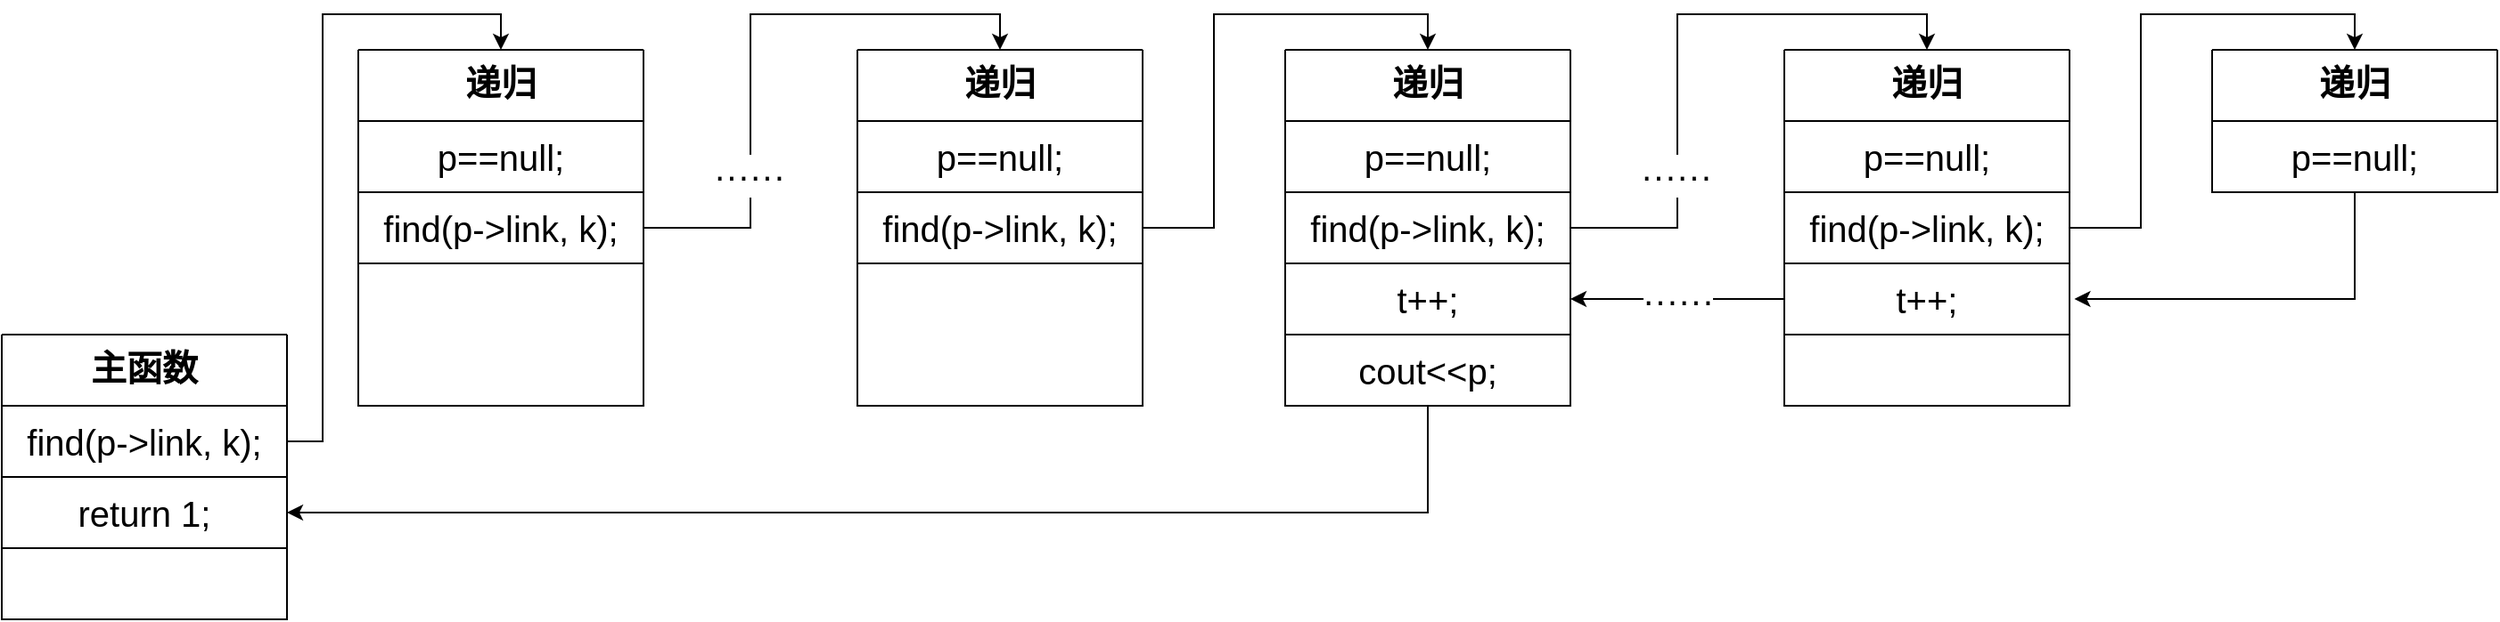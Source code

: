 <mxfile version="20.3.0" type="device" pages="7"><diagram id="-5j6yRAcGg6M2BwoKmdx" name="2009-2"><mxGraphModel dx="1865" dy="689" grid="1" gridSize="10" guides="1" tooltips="1" connect="1" arrows="1" fold="1" page="1" pageScale="1" pageWidth="827" pageHeight="1169" math="0" shadow="0"><root><mxCell id="0"/><mxCell id="1" parent="0"/><mxCell id="A1JxxKUQ-M1bWNxzYdvk-6" value="递归" style="swimlane;startSize=0;fontSize=20;verticalAlign=top;" parent="1" vertex="1"><mxGeometry x="-80" y="160" width="160" height="200" as="geometry"/></mxCell><mxCell id="A1JxxKUQ-M1bWNxzYdvk-1" value="&lt;font style=&quot;font-size: 20px;&quot;&gt;p==null;&lt;/font&gt;" style="rounded=0;whiteSpace=wrap;html=1;" parent="A1JxxKUQ-M1bWNxzYdvk-6" vertex="1"><mxGeometry y="40" width="160" height="40" as="geometry"/></mxCell><mxCell id="A1JxxKUQ-M1bWNxzYdvk-2" value="&lt;font style=&quot;font-size: 20px;&quot;&gt;find(p-&amp;gt;link, k);&lt;/font&gt;" style="rounded=0;whiteSpace=wrap;html=1;" parent="A1JxxKUQ-M1bWNxzYdvk-6" vertex="1"><mxGeometry y="80" width="160" height="40" as="geometry"/></mxCell><mxCell id="A1JxxKUQ-M1bWNxzYdvk-28" style="edgeStyle=orthogonalEdgeStyle;rounded=0;orthogonalLoop=1;jettySize=auto;html=1;exitX=0.5;exitY=1;exitDx=0;exitDy=0;entryX=1;entryY=0.5;entryDx=0;entryDy=0;fontSize=20;" parent="1" source="A1JxxKUQ-M1bWNxzYdvk-7" target="A1JxxKUQ-M1bWNxzYdvk-23" edge="1"><mxGeometry relative="1" as="geometry"/></mxCell><mxCell id="A1JxxKUQ-M1bWNxzYdvk-7" value="递归" style="swimlane;startSize=0;fontSize=20;verticalAlign=top;" parent="1" vertex="1"><mxGeometry x="440" y="160" width="160" height="200" as="geometry"/></mxCell><mxCell id="A1JxxKUQ-M1bWNxzYdvk-8" value="&lt;font style=&quot;font-size: 20px;&quot;&gt;p==null;&lt;/font&gt;" style="rounded=0;whiteSpace=wrap;html=1;" parent="A1JxxKUQ-M1bWNxzYdvk-7" vertex="1"><mxGeometry y="40" width="160" height="40" as="geometry"/></mxCell><mxCell id="A1JxxKUQ-M1bWNxzYdvk-9" value="&lt;font style=&quot;font-size: 20px;&quot;&gt;find(p-&amp;gt;link, k);&lt;/font&gt;" style="rounded=0;whiteSpace=wrap;html=1;" parent="A1JxxKUQ-M1bWNxzYdvk-7" vertex="1"><mxGeometry y="80" width="160" height="40" as="geometry"/></mxCell><mxCell id="A1JxxKUQ-M1bWNxzYdvk-10" value="&lt;font style=&quot;font-size: 20px;&quot;&gt;t++;&lt;/font&gt;" style="rounded=0;whiteSpace=wrap;html=1;" parent="A1JxxKUQ-M1bWNxzYdvk-7" vertex="1"><mxGeometry y="120" width="160" height="40" as="geometry"/></mxCell><mxCell id="A1JxxKUQ-M1bWNxzYdvk-11" value="&lt;font style=&quot;font-size: 20px;&quot;&gt;cout&amp;lt;&amp;lt;p;&lt;/font&gt;" style="rounded=0;whiteSpace=wrap;html=1;" parent="A1JxxKUQ-M1bWNxzYdvk-7" vertex="1"><mxGeometry y="160" width="160" height="40" as="geometry"/></mxCell><mxCell id="A1JxxKUQ-M1bWNxzYdvk-39" style="edgeStyle=orthogonalEdgeStyle;rounded=0;orthogonalLoop=1;jettySize=auto;html=1;exitX=1;exitY=0.5;exitDx=0;exitDy=0;entryX=0.5;entryY=0;entryDx=0;entryDy=0;fontSize=20;" parent="1" source="A1JxxKUQ-M1bWNxzYdvk-12" target="A1JxxKUQ-M1bWNxzYdvk-32" edge="1"><mxGeometry relative="1" as="geometry"><Array as="points"><mxPoint x="920" y="260"/><mxPoint x="920" y="140"/><mxPoint x="1040" y="140"/></Array></mxGeometry></mxCell><mxCell id="A1JxxKUQ-M1bWNxzYdvk-12" value="递归" style="swimlane;startSize=0;fontSize=20;verticalAlign=top;" parent="1" vertex="1"><mxGeometry x="720" y="160" width="160" height="200" as="geometry"/></mxCell><mxCell id="A1JxxKUQ-M1bWNxzYdvk-13" value="&lt;font style=&quot;font-size: 20px;&quot;&gt;p==null;&lt;/font&gt;" style="rounded=0;whiteSpace=wrap;html=1;" parent="A1JxxKUQ-M1bWNxzYdvk-12" vertex="1"><mxGeometry y="40" width="160" height="40" as="geometry"/></mxCell><mxCell id="A1JxxKUQ-M1bWNxzYdvk-14" value="&lt;font style=&quot;font-size: 20px;&quot;&gt;find(p-&amp;gt;link, k);&lt;/font&gt;" style="rounded=0;whiteSpace=wrap;html=1;" parent="A1JxxKUQ-M1bWNxzYdvk-12" vertex="1"><mxGeometry y="80" width="160" height="40" as="geometry"/></mxCell><mxCell id="A1JxxKUQ-M1bWNxzYdvk-15" value="&lt;font style=&quot;font-size: 20px;&quot;&gt;t++;&lt;/font&gt;" style="rounded=0;whiteSpace=wrap;html=1;" parent="A1JxxKUQ-M1bWNxzYdvk-12" vertex="1"><mxGeometry y="120" width="160" height="40" as="geometry"/></mxCell><mxCell id="A1JxxKUQ-M1bWNxzYdvk-18" value="······" style="edgeStyle=orthogonalEdgeStyle;rounded=0;orthogonalLoop=1;jettySize=auto;html=1;exitX=0;exitY=0.5;exitDx=0;exitDy=0;entryX=1;entryY=0.5;entryDx=0;entryDy=0;fontSize=20;" parent="1" source="A1JxxKUQ-M1bWNxzYdvk-15" target="A1JxxKUQ-M1bWNxzYdvk-10" edge="1"><mxGeometry relative="1" as="geometry"/></mxCell><mxCell id="A1JxxKUQ-M1bWNxzYdvk-20" value="主函数" style="swimlane;startSize=0;fontSize=20;verticalAlign=top;" parent="1" vertex="1"><mxGeometry x="-280" y="320" width="160" height="160" as="geometry"/></mxCell><mxCell id="A1JxxKUQ-M1bWNxzYdvk-22" value="&lt;font style=&quot;font-size: 20px;&quot;&gt;find(p-&amp;gt;link, k);&lt;/font&gt;" style="rounded=0;whiteSpace=wrap;html=1;" parent="A1JxxKUQ-M1bWNxzYdvk-20" vertex="1"><mxGeometry y="40" width="160" height="40" as="geometry"/></mxCell><mxCell id="A1JxxKUQ-M1bWNxzYdvk-23" value="&lt;font style=&quot;font-size: 20px;&quot;&gt;return 1;&lt;/font&gt;" style="rounded=0;whiteSpace=wrap;html=1;" parent="A1JxxKUQ-M1bWNxzYdvk-20" vertex="1"><mxGeometry y="80" width="160" height="40" as="geometry"/></mxCell><mxCell id="A1JxxKUQ-M1bWNxzYdvk-29" style="edgeStyle=orthogonalEdgeStyle;rounded=0;orthogonalLoop=1;jettySize=auto;html=1;exitX=1;exitY=0.5;exitDx=0;exitDy=0;entryX=0.5;entryY=0;entryDx=0;entryDy=0;fontSize=20;" parent="1" source="A1JxxKUQ-M1bWNxzYdvk-22" target="A1JxxKUQ-M1bWNxzYdvk-6" edge="1"><mxGeometry relative="1" as="geometry"/></mxCell><mxCell id="A1JxxKUQ-M1bWNxzYdvk-30" style="edgeStyle=orthogonalEdgeStyle;rounded=0;orthogonalLoop=1;jettySize=auto;html=1;exitX=1;exitY=0.5;exitDx=0;exitDy=0;entryX=0.5;entryY=0;entryDx=0;entryDy=0;fontSize=20;" parent="1" source="A1JxxKUQ-M1bWNxzYdvk-9" target="A1JxxKUQ-M1bWNxzYdvk-12" edge="1"><mxGeometry relative="1" as="geometry"/></mxCell><mxCell id="A1JxxKUQ-M1bWNxzYdvk-31" value="······" style="edgeLabel;html=1;align=center;verticalAlign=middle;resizable=0;points=[];fontSize=20;" parent="A1JxxKUQ-M1bWNxzYdvk-30" vertex="1" connectable="0"><mxGeometry x="-0.372" y="1" relative="1" as="geometry"><mxPoint y="17" as="offset"/></mxGeometry></mxCell><mxCell id="A1JxxKUQ-M1bWNxzYdvk-32" value="递归" style="swimlane;startSize=0;fontSize=20;verticalAlign=top;" parent="1" vertex="1"><mxGeometry x="960" y="160" width="160" height="80" as="geometry"/></mxCell><mxCell id="A1JxxKUQ-M1bWNxzYdvk-33" value="&lt;font style=&quot;font-size: 20px;&quot;&gt;p==null;&lt;/font&gt;" style="rounded=0;whiteSpace=wrap;html=1;" parent="A1JxxKUQ-M1bWNxzYdvk-32" vertex="1"><mxGeometry y="40" width="160" height="40" as="geometry"/></mxCell><mxCell id="A1JxxKUQ-M1bWNxzYdvk-38" style="edgeStyle=orthogonalEdgeStyle;rounded=0;orthogonalLoop=1;jettySize=auto;html=1;exitX=0.5;exitY=1;exitDx=0;exitDy=0;entryX=1.017;entryY=0.7;entryDx=0;entryDy=0;entryPerimeter=0;fontSize=20;" parent="1" source="A1JxxKUQ-M1bWNxzYdvk-33" target="A1JxxKUQ-M1bWNxzYdvk-12" edge="1"><mxGeometry relative="1" as="geometry"><Array as="points"><mxPoint x="1040" y="300"/></Array></mxGeometry></mxCell><mxCell id="A1JxxKUQ-M1bWNxzYdvk-40" value="递归" style="swimlane;startSize=0;fontSize=20;verticalAlign=top;" parent="1" vertex="1"><mxGeometry x="200" y="160" width="160" height="200" as="geometry"/></mxCell><mxCell id="A1JxxKUQ-M1bWNxzYdvk-41" value="&lt;font style=&quot;font-size: 20px;&quot;&gt;p==null;&lt;/font&gt;" style="rounded=0;whiteSpace=wrap;html=1;" parent="A1JxxKUQ-M1bWNxzYdvk-40" vertex="1"><mxGeometry y="40" width="160" height="40" as="geometry"/></mxCell><mxCell id="A1JxxKUQ-M1bWNxzYdvk-42" value="&lt;font style=&quot;font-size: 20px;&quot;&gt;find(p-&amp;gt;link, k);&lt;/font&gt;" style="rounded=0;whiteSpace=wrap;html=1;" parent="A1JxxKUQ-M1bWNxzYdvk-40" vertex="1"><mxGeometry y="80" width="160" height="40" as="geometry"/></mxCell><mxCell id="A1JxxKUQ-M1bWNxzYdvk-46" style="edgeStyle=orthogonalEdgeStyle;rounded=0;orthogonalLoop=1;jettySize=auto;html=1;exitX=1;exitY=0.5;exitDx=0;exitDy=0;entryX=0.5;entryY=0;entryDx=0;entryDy=0;fontSize=20;" parent="1" source="A1JxxKUQ-M1bWNxzYdvk-6" target="A1JxxKUQ-M1bWNxzYdvk-40" edge="1"><mxGeometry relative="1" as="geometry"><mxPoint x="80" y="260" as="sourcePoint"/></mxGeometry></mxCell><mxCell id="A1JxxKUQ-M1bWNxzYdvk-47" value="······" style="edgeLabel;html=1;align=center;verticalAlign=middle;resizable=0;points=[];fontSize=20;" parent="A1JxxKUQ-M1bWNxzYdvk-46" vertex="1" connectable="0"><mxGeometry x="-0.372" y="1" relative="1" as="geometry"><mxPoint y="17" as="offset"/></mxGeometry></mxCell><mxCell id="XGzZJoVvh2UdHFVljG0U-1" style="edgeStyle=orthogonalEdgeStyle;rounded=0;orthogonalLoop=1;jettySize=auto;html=1;exitX=1;exitY=0.5;exitDx=0;exitDy=0;entryX=0.5;entryY=0;entryDx=0;entryDy=0;" parent="1" source="A1JxxKUQ-M1bWNxzYdvk-42" target="A1JxxKUQ-M1bWNxzYdvk-7" edge="1"><mxGeometry relative="1" as="geometry"/></mxCell></root></mxGraphModel></diagram><diagram id="g2c57XZLVxLLm7miZCeK" name="2009-6"><mxGraphModel dx="1038" dy="688" grid="1" gridSize="10" guides="1" tooltips="1" connect="1" arrows="1" fold="1" page="1" pageScale="1" pageWidth="827" pageHeight="1169" math="0" shadow="0"><root><mxCell id="0"/><mxCell id="1" parent="0"/><mxCell id="BKRg8QvMlFNhvX3tnQTU-3" value="" style="edgeStyle=orthogonalEdgeStyle;rounded=0;orthogonalLoop=1;jettySize=auto;html=1;" parent="1" source="BKRg8QvMlFNhvX3tnQTU-1" target="BKRg8QvMlFNhvX3tnQTU-2" edge="1"><mxGeometry relative="1" as="geometry"/></mxCell><mxCell id="BKRg8QvMlFNhvX3tnQTU-1" value="" style="rounded=0;whiteSpace=wrap;html=1;" parent="1" vertex="1"><mxGeometry x="120" y="200" width="40" height="40" as="geometry"/></mxCell><mxCell id="BKRg8QvMlFNhvX3tnQTU-7" style="edgeStyle=orthogonalEdgeStyle;rounded=0;orthogonalLoop=1;jettySize=auto;html=1;exitX=1;exitY=0.5;exitDx=0;exitDy=0;entryX=0;entryY=0.5;entryDx=0;entryDy=0;" parent="1" source="BKRg8QvMlFNhvX3tnQTU-2" target="BKRg8QvMlFNhvX3tnQTU-5" edge="1"><mxGeometry relative="1" as="geometry"/></mxCell><mxCell id="BKRg8QvMlFNhvX3tnQTU-2" value="" style="rounded=0;whiteSpace=wrap;html=1;" parent="1" vertex="1"><mxGeometry x="200" y="200" width="40" height="40" as="geometry"/></mxCell><mxCell id="BKRg8QvMlFNhvX3tnQTU-4" value="" style="edgeStyle=orthogonalEdgeStyle;rounded=0;orthogonalLoop=1;jettySize=auto;html=1;" parent="1" source="BKRg8QvMlFNhvX3tnQTU-5" target="BKRg8QvMlFNhvX3tnQTU-6" edge="1"><mxGeometry relative="1" as="geometry"/></mxCell><mxCell id="BKRg8QvMlFNhvX3tnQTU-5" value="" style="rounded=0;whiteSpace=wrap;html=1;" parent="1" vertex="1"><mxGeometry x="280" y="200" width="40" height="40" as="geometry"/></mxCell><mxCell id="BKRg8QvMlFNhvX3tnQTU-15" style="edgeStyle=orthogonalEdgeStyle;rounded=0;orthogonalLoop=1;jettySize=auto;html=1;exitX=1;exitY=0.5;exitDx=0;exitDy=0;" parent="1" source="BKRg8QvMlFNhvX3tnQTU-6" target="BKRg8QvMlFNhvX3tnQTU-9" edge="1"><mxGeometry relative="1" as="geometry"/></mxCell><mxCell id="BKRg8QvMlFNhvX3tnQTU-6" value="" style="rounded=0;whiteSpace=wrap;html=1;" parent="1" vertex="1"><mxGeometry x="360" y="200" width="40" height="40" as="geometry"/></mxCell><mxCell id="BKRg8QvMlFNhvX3tnQTU-8" value="" style="edgeStyle=orthogonalEdgeStyle;rounded=0;orthogonalLoop=1;jettySize=auto;html=1;" parent="1" source="BKRg8QvMlFNhvX3tnQTU-9" target="BKRg8QvMlFNhvX3tnQTU-11" edge="1"><mxGeometry relative="1" as="geometry"/></mxCell><mxCell id="BKRg8QvMlFNhvX3tnQTU-9" value="" style="rounded=0;whiteSpace=wrap;html=1;" parent="1" vertex="1"><mxGeometry x="440" y="200" width="40" height="40" as="geometry"/></mxCell><mxCell id="BKRg8QvMlFNhvX3tnQTU-10" style="edgeStyle=orthogonalEdgeStyle;rounded=0;orthogonalLoop=1;jettySize=auto;html=1;exitX=1;exitY=0.5;exitDx=0;exitDy=0;entryX=0;entryY=0.5;entryDx=0;entryDy=0;" parent="1" source="BKRg8QvMlFNhvX3tnQTU-11" target="BKRg8QvMlFNhvX3tnQTU-13" edge="1"><mxGeometry relative="1" as="geometry"/></mxCell><mxCell id="BKRg8QvMlFNhvX3tnQTU-11" value="" style="rounded=0;whiteSpace=wrap;html=1;" parent="1" vertex="1"><mxGeometry x="520" y="200" width="40" height="40" as="geometry"/></mxCell><mxCell id="BKRg8QvMlFNhvX3tnQTU-12" value="" style="edgeStyle=orthogonalEdgeStyle;rounded=0;orthogonalLoop=1;jettySize=auto;html=1;" parent="1" source="BKRg8QvMlFNhvX3tnQTU-13" target="BKRg8QvMlFNhvX3tnQTU-14" edge="1"><mxGeometry relative="1" as="geometry"/></mxCell><mxCell id="BKRg8QvMlFNhvX3tnQTU-13" value="" style="rounded=0;whiteSpace=wrap;html=1;" parent="1" vertex="1"><mxGeometry x="600" y="200" width="40" height="40" as="geometry"/></mxCell><mxCell id="BKRg8QvMlFNhvX3tnQTU-14" value="" style="rounded=0;whiteSpace=wrap;html=1;" parent="1" vertex="1"><mxGeometry x="680" y="200" width="40" height="40" as="geometry"/></mxCell><mxCell id="BKRg8QvMlFNhvX3tnQTU-21" style="edgeStyle=orthogonalEdgeStyle;rounded=0;orthogonalLoop=1;jettySize=auto;html=1;exitX=0.5;exitY=0;exitDx=0;exitDy=0;entryX=0.5;entryY=1;entryDx=0;entryDy=0;fontSize=20;strokeWidth=2;" parent="1" source="BKRg8QvMlFNhvX3tnQTU-16" target="BKRg8QvMlFNhvX3tnQTU-1" edge="1"><mxGeometry relative="1" as="geometry"/></mxCell><mxCell id="BKRg8QvMlFNhvX3tnQTU-23" style="edgeStyle=orthogonalEdgeStyle;rounded=0;orthogonalLoop=1;jettySize=auto;html=1;exitX=1;exitY=0.5;exitDx=0;exitDy=0;strokeWidth=1;fontSize=20;dashed=1;" parent="1" source="BKRg8QvMlFNhvX3tnQTU-16" target="BKRg8QvMlFNhvX3tnQTU-17" edge="1"><mxGeometry relative="1" as="geometry"/></mxCell><mxCell id="BKRg8QvMlFNhvX3tnQTU-24" value="后移k次" style="edgeLabel;html=1;align=center;verticalAlign=middle;resizable=0;points=[];fontSize=20;labelBackgroundColor=none;" parent="BKRg8QvMlFNhvX3tnQTU-23" vertex="1" connectable="0"><mxGeometry x="0.328" y="1" relative="1" as="geometry"><mxPoint x="-33" y="-19" as="offset"/></mxGeometry></mxCell><mxCell id="BKRg8QvMlFNhvX3tnQTU-16" value="&lt;font style=&quot;font-size: 20px;&quot;&gt;p&lt;/font&gt;" style="text;html=1;strokeColor=none;fillColor=none;align=center;verticalAlign=middle;whiteSpace=wrap;rounded=0;" parent="1" vertex="1"><mxGeometry x="120" y="280" width="40" height="40" as="geometry"/></mxCell><mxCell id="BKRg8QvMlFNhvX3tnQTU-22" style="edgeStyle=orthogonalEdgeStyle;rounded=0;orthogonalLoop=1;jettySize=auto;html=1;exitX=0.5;exitY=0;exitDx=0;exitDy=0;entryX=0.5;entryY=1;entryDx=0;entryDy=0;fontSize=20;strokeWidth=2;" parent="1" source="BKRg8QvMlFNhvX3tnQTU-17" target="BKRg8QvMlFNhvX3tnQTU-6" edge="1"><mxGeometry relative="1" as="geometry"/></mxCell><mxCell id="BKRg8QvMlFNhvX3tnQTU-17" value="&lt;font style=&quot;font-size: 20px;&quot;&gt;q&lt;/font&gt;" style="text;html=1;strokeColor=none;fillColor=none;align=center;verticalAlign=middle;whiteSpace=wrap;rounded=0;" parent="1" vertex="1"><mxGeometry x="360" y="280" width="40" height="40" as="geometry"/></mxCell><mxCell id="BKRg8QvMlFNhvX3tnQTU-25" value="" style="endArrow=classic;html=1;rounded=0;strokeWidth=1;fontSize=20;" parent="1" edge="1"><mxGeometry width="50" height="50" relative="1" as="geometry"><mxPoint x="120" y="340" as="sourcePoint"/><mxPoint x="400" y="340" as="targetPoint"/></mxGeometry></mxCell><mxCell id="BKRg8QvMlFNhvX3tnQTU-26" value="一起后移" style="edgeLabel;html=1;align=center;verticalAlign=middle;resizable=0;points=[];fontSize=20;labelBackgroundColor=none;" parent="BKRg8QvMlFNhvX3tnQTU-25" vertex="1" connectable="0"><mxGeometry x="0.291" y="-2" relative="1" as="geometry"><mxPoint x="-41" y="-22" as="offset"/></mxGeometry></mxCell></root></mxGraphModel></diagram><diagram id="wSY1v7fx635rz9sqpxY6" name="2010-2"><mxGraphModel dx="1038" dy="688" grid="1" gridSize="10" guides="1" tooltips="1" connect="1" arrows="1" fold="1" page="1" pageScale="1" pageWidth="827" pageHeight="1169" math="0" shadow="0"><root><mxCell id="0"/><mxCell id="1" parent="0"/><mxCell id="TMvJeei5uVB9kcjskaCl-31" value="0" style="rounded=0;whiteSpace=wrap;html=1;labelBackgroundColor=none;fontSize=20;fillColor=#fff2cc;strokeColor=#d6b656;" parent="1" vertex="1"><mxGeometry x="160" y="280" width="40" height="40" as="geometry"/></mxCell><mxCell id="TMvJeei5uVB9kcjskaCl-32" value="1" style="rounded=0;whiteSpace=wrap;html=1;labelBackgroundColor=none;fontSize=20;fillColor=#fff2cc;strokeColor=#d6b656;" parent="1" vertex="1"><mxGeometry x="200" y="280" width="40" height="40" as="geometry"/></mxCell><mxCell id="TMvJeei5uVB9kcjskaCl-33" value="2" style="rounded=0;whiteSpace=wrap;html=1;labelBackgroundColor=none;fontSize=20;fillColor=#fff2cc;strokeColor=#d6b656;" parent="1" vertex="1"><mxGeometry x="240" y="280" width="40" height="40" as="geometry"/></mxCell><mxCell id="TMvJeei5uVB9kcjskaCl-34" value="3" style="rounded=0;whiteSpace=wrap;html=1;labelBackgroundColor=none;fontSize=20;fillColor=#fff2cc;strokeColor=#d6b656;" parent="1" vertex="1"><mxGeometry x="280" y="280" width="40" height="40" as="geometry"/></mxCell><mxCell id="TMvJeei5uVB9kcjskaCl-36" value="···" style="rounded=0;whiteSpace=wrap;html=1;labelBackgroundColor=none;fontSize=20;fillColor=#fff2cc;strokeColor=#d6b656;" parent="1" vertex="1"><mxGeometry x="320" y="280" width="40" height="40" as="geometry"/></mxCell><mxCell id="TMvJeei5uVB9kcjskaCl-37" value="p-1" style="rounded=0;whiteSpace=wrap;html=1;labelBackgroundColor=none;fontSize=20;fillColor=#fff2cc;strokeColor=#d6b656;" parent="1" vertex="1"><mxGeometry x="360" y="280" width="40" height="40" as="geometry"/></mxCell><mxCell id="TMvJeei5uVB9kcjskaCl-38" value="p" style="rounded=0;whiteSpace=wrap;html=1;labelBackgroundColor=none;fontSize=20;fillColor=#ffe6cc;strokeColor=#d79b00;" parent="1" vertex="1"><mxGeometry x="440" y="280" width="40" height="40" as="geometry"/></mxCell><mxCell id="TMvJeei5uVB9kcjskaCl-39" value="p+1" style="rounded=0;whiteSpace=wrap;html=1;labelBackgroundColor=none;fontSize=20;fillColor=#ffe6cc;strokeColor=#d79b00;" parent="1" vertex="1"><mxGeometry x="480" y="280" width="40" height="40" as="geometry"/></mxCell><mxCell id="TMvJeei5uVB9kcjskaCl-40" value="p+2" style="rounded=0;whiteSpace=wrap;html=1;labelBackgroundColor=none;fontSize=20;fillColor=#ffe6cc;strokeColor=#d79b00;" parent="1" vertex="1"><mxGeometry x="520" y="280" width="40" height="40" as="geometry"/></mxCell><mxCell id="TMvJeei5uVB9kcjskaCl-41" value="···" style="rounded=0;whiteSpace=wrap;html=1;labelBackgroundColor=none;fontSize=20;fillColor=#ffe6cc;strokeColor=#d79b00;" parent="1" vertex="1"><mxGeometry x="560" y="280" width="40" height="40" as="geometry"/></mxCell><mxCell id="TMvJeei5uVB9kcjskaCl-42" value="n-1" style="rounded=0;whiteSpace=wrap;html=1;labelBackgroundColor=none;fontSize=20;fillColor=#ffe6cc;strokeColor=#d79b00;" parent="1" vertex="1"><mxGeometry x="600" y="280" width="40" height="40" as="geometry"/></mxCell><mxCell id="TMvJeei5uVB9kcjskaCl-43" value="n" style="rounded=0;whiteSpace=wrap;html=1;labelBackgroundColor=none;fontSize=20;fillColor=#ffe6cc;strokeColor=#d79b00;" parent="1" vertex="1"><mxGeometry x="640" y="280" width="40" height="40" as="geometry"/></mxCell><mxCell id="TMvJeei5uVB9kcjskaCl-44" value="" style="shape=flexArrow;endArrow=classic;html=1;rounded=0;fontSize=20;" parent="1" edge="1"><mxGeometry width="50" height="50" relative="1" as="geometry"><mxPoint x="279.17" y="340" as="sourcePoint"/><mxPoint x="279.17" y="380" as="targetPoint"/></mxGeometry></mxCell><mxCell id="TMvJeei5uVB9kcjskaCl-45" value="0" style="rounded=0;whiteSpace=wrap;html=1;labelBackgroundColor=none;fontSize=20;fillColor=#fff2cc;strokeColor=#d6b656;direction=west;" parent="1" vertex="1"><mxGeometry x="360" y="400" width="40" height="40" as="geometry"/></mxCell><mxCell id="TMvJeei5uVB9kcjskaCl-46" value="1" style="rounded=0;whiteSpace=wrap;html=1;labelBackgroundColor=none;fontSize=20;fillColor=#fff2cc;strokeColor=#d6b656;direction=west;" parent="1" vertex="1"><mxGeometry x="320" y="400" width="40" height="40" as="geometry"/></mxCell><mxCell id="TMvJeei5uVB9kcjskaCl-47" value="2" style="rounded=0;whiteSpace=wrap;html=1;labelBackgroundColor=none;fontSize=20;fillColor=#fff2cc;strokeColor=#d6b656;direction=west;" parent="1" vertex="1"><mxGeometry x="280" y="400" width="40" height="40" as="geometry"/></mxCell><mxCell id="TMvJeei5uVB9kcjskaCl-48" value="3" style="rounded=0;whiteSpace=wrap;html=1;labelBackgroundColor=none;fontSize=20;fillColor=#fff2cc;strokeColor=#d6b656;direction=west;" parent="1" vertex="1"><mxGeometry x="240" y="400" width="40" height="40" as="geometry"/></mxCell><mxCell id="TMvJeei5uVB9kcjskaCl-49" value="···" style="rounded=0;whiteSpace=wrap;html=1;labelBackgroundColor=none;fontSize=20;fillColor=#fff2cc;strokeColor=#d6b656;direction=west;" parent="1" vertex="1"><mxGeometry x="200" y="400" width="40" height="40" as="geometry"/></mxCell><mxCell id="TMvJeei5uVB9kcjskaCl-50" value="p-1" style="rounded=0;whiteSpace=wrap;html=1;labelBackgroundColor=none;fontSize=20;fillColor=#fff2cc;strokeColor=#d6b656;direction=west;" parent="1" vertex="1"><mxGeometry x="160" y="400" width="40" height="40" as="geometry"/></mxCell><mxCell id="TMvJeei5uVB9kcjskaCl-51" value="p" style="rounded=0;whiteSpace=wrap;html=1;labelBackgroundColor=none;fontSize=20;fillColor=#ffe6cc;strokeColor=#d79b00;" parent="1" vertex="1"><mxGeometry x="640" y="400" width="40" height="40" as="geometry"/></mxCell><mxCell id="TMvJeei5uVB9kcjskaCl-52" value="p+1" style="rounded=0;whiteSpace=wrap;html=1;labelBackgroundColor=none;fontSize=20;fillColor=#ffe6cc;strokeColor=#d79b00;" parent="1" vertex="1"><mxGeometry x="600" y="400" width="40" height="40" as="geometry"/></mxCell><mxCell id="TMvJeei5uVB9kcjskaCl-53" value="p+2" style="rounded=0;whiteSpace=wrap;html=1;labelBackgroundColor=none;fontSize=20;fillColor=#ffe6cc;strokeColor=#d79b00;" parent="1" vertex="1"><mxGeometry x="560" y="400" width="40" height="40" as="geometry"/></mxCell><mxCell id="TMvJeei5uVB9kcjskaCl-54" value="···" style="rounded=0;whiteSpace=wrap;html=1;labelBackgroundColor=none;fontSize=20;fillColor=#ffe6cc;strokeColor=#d79b00;" parent="1" vertex="1"><mxGeometry x="520" y="400" width="40" height="40" as="geometry"/></mxCell><mxCell id="TMvJeei5uVB9kcjskaCl-55" value="n-1" style="rounded=0;whiteSpace=wrap;html=1;labelBackgroundColor=none;fontSize=20;fillColor=#ffe6cc;strokeColor=#d79b00;" parent="1" vertex="1"><mxGeometry x="480" y="400" width="40" height="40" as="geometry"/></mxCell><mxCell id="TMvJeei5uVB9kcjskaCl-56" value="n" style="rounded=0;whiteSpace=wrap;html=1;labelBackgroundColor=none;fontSize=20;fillColor=#ffe6cc;strokeColor=#d79b00;" parent="1" vertex="1"><mxGeometry x="440" y="400" width="40" height="40" as="geometry"/></mxCell><mxCell id="TMvJeei5uVB9kcjskaCl-57" value="" style="shape=flexArrow;endArrow=classic;html=1;rounded=0;fontSize=20;" parent="1" edge="1"><mxGeometry width="50" height="50" relative="1" as="geometry"><mxPoint x="420" y="520" as="sourcePoint"/><mxPoint x="420" y="560" as="targetPoint"/></mxGeometry></mxCell><mxCell id="TMvJeei5uVB9kcjskaCl-72" value="0" style="rounded=0;whiteSpace=wrap;html=1;labelBackgroundColor=none;fontSize=20;fillColor=#fff2cc;strokeColor=#d6b656;direction=west;" parent="1" vertex="1"><mxGeometry x="380" y="460" width="40" height="40" as="geometry"/></mxCell><mxCell id="TMvJeei5uVB9kcjskaCl-73" value="1" style="rounded=0;whiteSpace=wrap;html=1;labelBackgroundColor=none;fontSize=20;fillColor=#fff2cc;strokeColor=#d6b656;direction=west;" parent="1" vertex="1"><mxGeometry x="340" y="460" width="40" height="40" as="geometry"/></mxCell><mxCell id="TMvJeei5uVB9kcjskaCl-74" value="2" style="rounded=0;whiteSpace=wrap;html=1;labelBackgroundColor=none;fontSize=20;fillColor=#fff2cc;strokeColor=#d6b656;direction=west;" parent="1" vertex="1"><mxGeometry x="300" y="460" width="40" height="40" as="geometry"/></mxCell><mxCell id="TMvJeei5uVB9kcjskaCl-75" value="3" style="rounded=0;whiteSpace=wrap;html=1;labelBackgroundColor=none;fontSize=20;fillColor=#fff2cc;strokeColor=#d6b656;direction=west;" parent="1" vertex="1"><mxGeometry x="260" y="460" width="40" height="40" as="geometry"/></mxCell><mxCell id="TMvJeei5uVB9kcjskaCl-76" value="···" style="rounded=0;whiteSpace=wrap;html=1;labelBackgroundColor=none;fontSize=20;fillColor=#fff2cc;strokeColor=#d6b656;direction=west;" parent="1" vertex="1"><mxGeometry x="220" y="460" width="40" height="40" as="geometry"/></mxCell><mxCell id="TMvJeei5uVB9kcjskaCl-77" value="p-1" style="rounded=0;whiteSpace=wrap;html=1;labelBackgroundColor=none;fontSize=20;fillColor=#fff2cc;strokeColor=#d6b656;direction=west;" parent="1" vertex="1"><mxGeometry x="180" y="460" width="40" height="40" as="geometry"/></mxCell><mxCell id="TMvJeei5uVB9kcjskaCl-78" value="p" style="rounded=0;whiteSpace=wrap;html=1;labelBackgroundColor=none;fontSize=20;fillColor=#ffe6cc;strokeColor=#d79b00;" parent="1" vertex="1"><mxGeometry x="620" y="460" width="40" height="40" as="geometry"/></mxCell><mxCell id="TMvJeei5uVB9kcjskaCl-79" value="p+1" style="rounded=0;whiteSpace=wrap;html=1;labelBackgroundColor=none;fontSize=20;fillColor=#ffe6cc;strokeColor=#d79b00;" parent="1" vertex="1"><mxGeometry x="580" y="460" width="40" height="40" as="geometry"/></mxCell><mxCell id="TMvJeei5uVB9kcjskaCl-80" value="p+2" style="rounded=0;whiteSpace=wrap;html=1;labelBackgroundColor=none;fontSize=20;fillColor=#ffe6cc;strokeColor=#d79b00;" parent="1" vertex="1"><mxGeometry x="540" y="460" width="40" height="40" as="geometry"/></mxCell><mxCell id="TMvJeei5uVB9kcjskaCl-81" value="···" style="rounded=0;whiteSpace=wrap;html=1;labelBackgroundColor=none;fontSize=20;fillColor=#ffe6cc;strokeColor=#d79b00;" parent="1" vertex="1"><mxGeometry x="500" y="460" width="40" height="40" as="geometry"/></mxCell><mxCell id="TMvJeei5uVB9kcjskaCl-82" value="n-1" style="rounded=0;whiteSpace=wrap;html=1;labelBackgroundColor=none;fontSize=20;fillColor=#ffe6cc;strokeColor=#d79b00;" parent="1" vertex="1"><mxGeometry x="460" y="460" width="40" height="40" as="geometry"/></mxCell><mxCell id="TMvJeei5uVB9kcjskaCl-83" value="n" style="rounded=0;whiteSpace=wrap;html=1;labelBackgroundColor=none;fontSize=20;fillColor=#ffe6cc;strokeColor=#d79b00;" parent="1" vertex="1"><mxGeometry x="420" y="460" width="40" height="40" as="geometry"/></mxCell><mxCell id="TMvJeei5uVB9kcjskaCl-96" value="p" style="rounded=0;whiteSpace=wrap;html=1;labelBackgroundColor=none;fontSize=20;fillColor=#ffe6cc;strokeColor=#d79b00;" parent="1" vertex="1"><mxGeometry x="420" y="220" width="40" height="40" as="geometry"/></mxCell><mxCell id="TMvJeei5uVB9kcjskaCl-97" value="p+1" style="rounded=0;whiteSpace=wrap;html=1;labelBackgroundColor=none;fontSize=20;fillColor=#ffe6cc;strokeColor=#d79b00;" parent="1" vertex="1"><mxGeometry x="460" y="220" width="40" height="40" as="geometry"/></mxCell><mxCell id="TMvJeei5uVB9kcjskaCl-98" value="p+2" style="rounded=0;whiteSpace=wrap;html=1;labelBackgroundColor=none;fontSize=20;fillColor=#ffe6cc;strokeColor=#d79b00;" parent="1" vertex="1"><mxGeometry x="500" y="220" width="40" height="40" as="geometry"/></mxCell><mxCell id="TMvJeei5uVB9kcjskaCl-99" value="···" style="rounded=0;whiteSpace=wrap;html=1;labelBackgroundColor=none;fontSize=20;fillColor=#ffe6cc;strokeColor=#d79b00;" parent="1" vertex="1"><mxGeometry x="540" y="220" width="40" height="40" as="geometry"/></mxCell><mxCell id="TMvJeei5uVB9kcjskaCl-100" value="n-1" style="rounded=0;whiteSpace=wrap;html=1;labelBackgroundColor=none;fontSize=20;fillColor=#ffe6cc;strokeColor=#d79b00;" parent="1" vertex="1"><mxGeometry x="580" y="220" width="40" height="40" as="geometry"/></mxCell><mxCell id="TMvJeei5uVB9kcjskaCl-101" value="n" style="rounded=0;whiteSpace=wrap;html=1;labelBackgroundColor=none;fontSize=20;fillColor=#ffe6cc;strokeColor=#d79b00;" parent="1" vertex="1"><mxGeometry x="620" y="220" width="40" height="40" as="geometry"/></mxCell><mxCell id="TMvJeei5uVB9kcjskaCl-102" value="0" style="rounded=0;whiteSpace=wrap;html=1;labelBackgroundColor=none;fontSize=20;fillColor=#fff2cc;strokeColor=#d6b656;" parent="1" vertex="1"><mxGeometry x="180" y="220" width="40" height="40" as="geometry"/></mxCell><mxCell id="TMvJeei5uVB9kcjskaCl-103" value="1" style="rounded=0;whiteSpace=wrap;html=1;labelBackgroundColor=none;fontSize=20;fillColor=#fff2cc;strokeColor=#d6b656;" parent="1" vertex="1"><mxGeometry x="220" y="220" width="40" height="40" as="geometry"/></mxCell><mxCell id="TMvJeei5uVB9kcjskaCl-104" value="2" style="rounded=0;whiteSpace=wrap;html=1;labelBackgroundColor=none;fontSize=20;fillColor=#fff2cc;strokeColor=#d6b656;" parent="1" vertex="1"><mxGeometry x="260" y="220" width="40" height="40" as="geometry"/></mxCell><mxCell id="TMvJeei5uVB9kcjskaCl-105" value="3" style="rounded=0;whiteSpace=wrap;html=1;labelBackgroundColor=none;fontSize=20;fillColor=#fff2cc;strokeColor=#d6b656;" parent="1" vertex="1"><mxGeometry x="300" y="220" width="40" height="40" as="geometry"/></mxCell><mxCell id="TMvJeei5uVB9kcjskaCl-106" value="···" style="rounded=0;whiteSpace=wrap;html=1;labelBackgroundColor=none;fontSize=20;fillColor=#fff2cc;strokeColor=#d6b656;" parent="1" vertex="1"><mxGeometry x="340" y="220" width="40" height="40" as="geometry"/></mxCell><mxCell id="TMvJeei5uVB9kcjskaCl-107" value="p-1" style="rounded=0;whiteSpace=wrap;html=1;labelBackgroundColor=none;fontSize=20;fillColor=#fff2cc;strokeColor=#d6b656;" parent="1" vertex="1"><mxGeometry x="380" y="220" width="40" height="40" as="geometry"/></mxCell><mxCell id="TMvJeei5uVB9kcjskaCl-108" value="0" style="rounded=0;whiteSpace=wrap;html=1;labelBackgroundColor=none;fontSize=20;fillColor=#fff2cc;strokeColor=#d6b656;" parent="1" vertex="1"><mxGeometry x="420" y="580" width="40" height="40" as="geometry"/></mxCell><mxCell id="TMvJeei5uVB9kcjskaCl-109" value="1" style="rounded=0;whiteSpace=wrap;html=1;labelBackgroundColor=none;fontSize=20;fillColor=#fff2cc;strokeColor=#d6b656;" parent="1" vertex="1"><mxGeometry x="460" y="580" width="40" height="40" as="geometry"/></mxCell><mxCell id="TMvJeei5uVB9kcjskaCl-110" value="2" style="rounded=0;whiteSpace=wrap;html=1;labelBackgroundColor=none;fontSize=20;fillColor=#fff2cc;strokeColor=#d6b656;" parent="1" vertex="1"><mxGeometry x="500" y="580" width="40" height="40" as="geometry"/></mxCell><mxCell id="TMvJeei5uVB9kcjskaCl-111" value="3" style="rounded=0;whiteSpace=wrap;html=1;labelBackgroundColor=none;fontSize=20;fillColor=#fff2cc;strokeColor=#d6b656;" parent="1" vertex="1"><mxGeometry x="540" y="580" width="40" height="40" as="geometry"/></mxCell><mxCell id="TMvJeei5uVB9kcjskaCl-112" value="···" style="rounded=0;whiteSpace=wrap;html=1;labelBackgroundColor=none;fontSize=20;fillColor=#fff2cc;strokeColor=#d6b656;" parent="1" vertex="1"><mxGeometry x="580" y="580" width="40" height="40" as="geometry"/></mxCell><mxCell id="TMvJeei5uVB9kcjskaCl-113" value="p-1" style="rounded=0;whiteSpace=wrap;html=1;labelBackgroundColor=none;fontSize=20;fillColor=#fff2cc;strokeColor=#d6b656;" parent="1" vertex="1"><mxGeometry x="620" y="580" width="40" height="40" as="geometry"/></mxCell><mxCell id="TMvJeei5uVB9kcjskaCl-114" value="p" style="rounded=0;whiteSpace=wrap;html=1;labelBackgroundColor=none;fontSize=20;fillColor=#ffe6cc;strokeColor=#d79b00;" parent="1" vertex="1"><mxGeometry x="180" y="580" width="40" height="40" as="geometry"/></mxCell><mxCell id="TMvJeei5uVB9kcjskaCl-115" value="p+1" style="rounded=0;whiteSpace=wrap;html=1;labelBackgroundColor=none;fontSize=20;fillColor=#ffe6cc;strokeColor=#d79b00;" parent="1" vertex="1"><mxGeometry x="220" y="580" width="40" height="40" as="geometry"/></mxCell><mxCell id="TMvJeei5uVB9kcjskaCl-116" value="p+2" style="rounded=0;whiteSpace=wrap;html=1;labelBackgroundColor=none;fontSize=20;fillColor=#ffe6cc;strokeColor=#d79b00;" parent="1" vertex="1"><mxGeometry x="260" y="580" width="40" height="40" as="geometry"/></mxCell><mxCell id="TMvJeei5uVB9kcjskaCl-117" value="···" style="rounded=0;whiteSpace=wrap;html=1;labelBackgroundColor=none;fontSize=20;fillColor=#ffe6cc;strokeColor=#d79b00;" parent="1" vertex="1"><mxGeometry x="300" y="580" width="40" height="40" as="geometry"/></mxCell><mxCell id="TMvJeei5uVB9kcjskaCl-118" value="n-1" style="rounded=0;whiteSpace=wrap;html=1;labelBackgroundColor=none;fontSize=20;fillColor=#ffe6cc;strokeColor=#d79b00;" parent="1" vertex="1"><mxGeometry x="340" y="580" width="40" height="40" as="geometry"/></mxCell><mxCell id="TMvJeei5uVB9kcjskaCl-119" value="n" style="rounded=0;whiteSpace=wrap;html=1;labelBackgroundColor=none;fontSize=20;fillColor=#ffe6cc;strokeColor=#d79b00;" parent="1" vertex="1"><mxGeometry x="380" y="580" width="40" height="40" as="geometry"/></mxCell><mxCell id="TMvJeei5uVB9kcjskaCl-126" value="" style="shape=flexArrow;endArrow=classic;html=1;rounded=0;fontSize=20;" parent="1" edge="1"><mxGeometry width="50" height="50" relative="1" as="geometry"><mxPoint x="560" y="340" as="sourcePoint"/><mxPoint x="560" y="380" as="targetPoint"/></mxGeometry></mxCell></root></mxGraphModel></diagram><diagram id="mt1qkIkQbq5kwKe1KToO" name="2015_1"><mxGraphModel dx="1038" dy="689" grid="1" gridSize="10" guides="1" tooltips="1" connect="1" arrows="1" fold="1" page="1" pageScale="1" pageWidth="827" pageHeight="1169" math="0" shadow="0"><root><mxCell id="0"/><mxCell id="1" parent="0"/><mxCell id="0ukQb-nAZcwYgnPtWmmV-5" value="" style="group;fontSize=20;" parent="1" vertex="1" connectable="0"><mxGeometry x="120" y="200" width="120" height="40" as="geometry"/></mxCell><mxCell id="0ukQb-nAZcwYgnPtWmmV-3" value="" style="group;fontSize=20;" parent="0ukQb-nAZcwYgnPtWmmV-5" vertex="1" connectable="0"><mxGeometry width="80" height="40" as="geometry"/></mxCell><mxCell id="0ukQb-nAZcwYgnPtWmmV-1" value="" style="rounded=0;whiteSpace=wrap;html=1;fontSize=20;" parent="0ukQb-nAZcwYgnPtWmmV-3" vertex="1"><mxGeometry width="40" height="40" as="geometry"/></mxCell><mxCell id="0ukQb-nAZcwYgnPtWmmV-2" value="" style="rounded=0;whiteSpace=wrap;html=1;fontSize=20;" parent="0ukQb-nAZcwYgnPtWmmV-3" vertex="1"><mxGeometry x="40" width="40" height="40" as="geometry"/></mxCell><mxCell id="0ukQb-nAZcwYgnPtWmmV-4" value="" style="endArrow=classic;html=1;rounded=0;fontSize=20;" parent="0ukQb-nAZcwYgnPtWmmV-5" edge="1"><mxGeometry width="50" height="50" relative="1" as="geometry"><mxPoint x="60" y="20" as="sourcePoint"/><mxPoint x="120" y="20" as="targetPoint"/></mxGeometry></mxCell><mxCell id="0ukQb-nAZcwYgnPtWmmV-11" value="" style="group;fontSize=20;" parent="1" vertex="1" connectable="0"><mxGeometry x="240" y="200" width="120" height="40" as="geometry"/></mxCell><mxCell id="0ukQb-nAZcwYgnPtWmmV-12" value="" style="group;fontSize=20;" parent="0ukQb-nAZcwYgnPtWmmV-11" vertex="1" connectable="0"><mxGeometry width="80" height="40" as="geometry"/></mxCell><mxCell id="0ukQb-nAZcwYgnPtWmmV-13" value="&lt;font style=&quot;font-size: 20px;&quot;&gt;21&lt;/font&gt;" style="rounded=0;whiteSpace=wrap;html=1;fontSize=20;" parent="0ukQb-nAZcwYgnPtWmmV-12" vertex="1"><mxGeometry width="40" height="40" as="geometry"/></mxCell><mxCell id="0ukQb-nAZcwYgnPtWmmV-14" value="" style="rounded=0;whiteSpace=wrap;html=1;fontSize=20;" parent="0ukQb-nAZcwYgnPtWmmV-12" vertex="1"><mxGeometry x="40" width="40" height="40" as="geometry"/></mxCell><mxCell id="0ukQb-nAZcwYgnPtWmmV-15" value="" style="endArrow=classic;html=1;rounded=0;fontSize=20;" parent="0ukQb-nAZcwYgnPtWmmV-11" edge="1"><mxGeometry width="50" height="50" relative="1" as="geometry"><mxPoint x="60" y="20" as="sourcePoint"/><mxPoint x="120" y="20" as="targetPoint"/></mxGeometry></mxCell><mxCell id="0ukQb-nAZcwYgnPtWmmV-16" value="" style="group;fontSize=20;" parent="1" vertex="1" connectable="0"><mxGeometry x="360" y="200" width="120" height="40" as="geometry"/></mxCell><mxCell id="0ukQb-nAZcwYgnPtWmmV-17" value="" style="group;fontSize=20;" parent="0ukQb-nAZcwYgnPtWmmV-16" vertex="1" connectable="0"><mxGeometry width="80" height="40" as="geometry"/></mxCell><mxCell id="0ukQb-nAZcwYgnPtWmmV-18" value="&lt;font style=&quot;font-size: 20px;&quot;&gt;-15&lt;/font&gt;" style="rounded=0;whiteSpace=wrap;html=1;fontSize=20;" parent="0ukQb-nAZcwYgnPtWmmV-17" vertex="1"><mxGeometry width="40" height="40" as="geometry"/></mxCell><mxCell id="0ukQb-nAZcwYgnPtWmmV-19" value="" style="rounded=0;whiteSpace=wrap;html=1;fontSize=20;" parent="0ukQb-nAZcwYgnPtWmmV-17" vertex="1"><mxGeometry x="40" width="40" height="40" as="geometry"/></mxCell><mxCell id="0ukQb-nAZcwYgnPtWmmV-20" value="" style="endArrow=classic;html=1;rounded=0;fontSize=20;" parent="0ukQb-nAZcwYgnPtWmmV-16" edge="1"><mxGeometry width="50" height="50" relative="1" as="geometry"><mxPoint x="60" y="20" as="sourcePoint"/><mxPoint x="120" y="20" as="targetPoint"/></mxGeometry></mxCell><mxCell id="0ukQb-nAZcwYgnPtWmmV-22" value="" style="group;fontSize=20;" parent="1" vertex="1" connectable="0"><mxGeometry x="480" y="200" width="120" height="40" as="geometry"/></mxCell><mxCell id="0ukQb-nAZcwYgnPtWmmV-23" value="" style="group;fontSize=20;" parent="0ukQb-nAZcwYgnPtWmmV-22" vertex="1" connectable="0"><mxGeometry width="80" height="40" as="geometry"/></mxCell><mxCell id="0ukQb-nAZcwYgnPtWmmV-24" value="&lt;font style=&quot;font-size: 20px;&quot;&gt;-15&lt;/font&gt;" style="rounded=0;whiteSpace=wrap;html=1;fontSize=20;" parent="0ukQb-nAZcwYgnPtWmmV-23" vertex="1"><mxGeometry width="40" height="40" as="geometry"/></mxCell><mxCell id="0ukQb-nAZcwYgnPtWmmV-25" value="" style="rounded=0;whiteSpace=wrap;html=1;fontSize=20;" parent="0ukQb-nAZcwYgnPtWmmV-23" vertex="1"><mxGeometry x="40" width="40" height="40" as="geometry"/></mxCell><mxCell id="0ukQb-nAZcwYgnPtWmmV-26" value="" style="endArrow=classic;html=1;rounded=0;fontSize=20;" parent="0ukQb-nAZcwYgnPtWmmV-22" edge="1"><mxGeometry width="50" height="50" relative="1" as="geometry"><mxPoint x="60" y="20" as="sourcePoint"/><mxPoint x="120" y="20" as="targetPoint"/></mxGeometry></mxCell><mxCell id="0ukQb-nAZcwYgnPtWmmV-27" value="" style="group;fontSize=20;" parent="1" vertex="1" connectable="0"><mxGeometry x="600" y="200" width="120" height="40" as="geometry"/></mxCell><mxCell id="0ukQb-nAZcwYgnPtWmmV-28" value="" style="group;fontSize=20;" parent="0ukQb-nAZcwYgnPtWmmV-27" vertex="1" connectable="0"><mxGeometry width="80" height="40" as="geometry"/></mxCell><mxCell id="0ukQb-nAZcwYgnPtWmmV-29" value="&lt;font style=&quot;font-size: 20px;&quot;&gt;-7&lt;/font&gt;" style="rounded=0;whiteSpace=wrap;html=1;fontSize=20;" parent="0ukQb-nAZcwYgnPtWmmV-28" vertex="1"><mxGeometry width="40" height="40" as="geometry"/></mxCell><mxCell id="0ukQb-nAZcwYgnPtWmmV-30" value="" style="rounded=0;whiteSpace=wrap;html=1;fontSize=20;" parent="0ukQb-nAZcwYgnPtWmmV-28" vertex="1"><mxGeometry x="40" width="40" height="40" as="geometry"/></mxCell><mxCell id="0ukQb-nAZcwYgnPtWmmV-31" value="" style="endArrow=classic;html=1;rounded=0;fontSize=20;" parent="0ukQb-nAZcwYgnPtWmmV-27" edge="1"><mxGeometry width="50" height="50" relative="1" as="geometry"><mxPoint x="60" y="20" as="sourcePoint"/><mxPoint x="120" y="20" as="targetPoint"/></mxGeometry></mxCell><mxCell id="0ukQb-nAZcwYgnPtWmmV-33" value="" style="group;fontSize=20;" parent="1" vertex="1" connectable="0"><mxGeometry x="720" y="200" width="80" height="40" as="geometry"/></mxCell><mxCell id="0ukQb-nAZcwYgnPtWmmV-34" value="&lt;font style=&quot;font-size: 20px;&quot;&gt;15&lt;/font&gt;" style="rounded=0;whiteSpace=wrap;html=1;fontSize=20;" parent="0ukQb-nAZcwYgnPtWmmV-33" vertex="1"><mxGeometry width="40" height="40" as="geometry"/></mxCell><mxCell id="0ukQb-nAZcwYgnPtWmmV-35" value="^" style="rounded=0;whiteSpace=wrap;html=1;fontSize=20;" parent="0ukQb-nAZcwYgnPtWmmV-33" vertex="1"><mxGeometry x="40" width="40" height="40" as="geometry"/></mxCell><mxCell id="0ukQb-nAZcwYgnPtWmmV-38" style="edgeStyle=orthogonalEdgeStyle;rounded=0;orthogonalLoop=1;jettySize=auto;html=1;exitX=0.5;exitY=1;exitDx=0;exitDy=0;entryX=0.5;entryY=0;entryDx=0;entryDy=0;fontSize=12;" parent="1" source="0ukQb-nAZcwYgnPtWmmV-37" target="0ukQb-nAZcwYgnPtWmmV-1" edge="1"><mxGeometry relative="1" as="geometry"/></mxCell><mxCell id="0ukQb-nAZcwYgnPtWmmV-37" value="&lt;font style=&quot;font-size: 12px;&quot;&gt;HEAD&lt;/font&gt;" style="text;html=1;strokeColor=none;fillColor=none;align=center;verticalAlign=middle;whiteSpace=wrap;rounded=0;fontSize=20;" parent="1" vertex="1"><mxGeometry x="120" y="130" width="40" height="30" as="geometry"/></mxCell></root></mxGraphModel></diagram><diagram name="2015_2" id="JiZwHU0iM6TJ9YDiK8zq"><mxGraphModel dx="1038" dy="689" grid="1" gridSize="10" guides="1" tooltips="1" connect="1" arrows="1" fold="1" page="1" pageScale="1" pageWidth="827" pageHeight="1169" math="0" shadow="0"><root><mxCell id="2abwfal0OJtqqzeGQBcs-0"/><mxCell id="2abwfal0OJtqqzeGQBcs-1" parent="2abwfal0OJtqqzeGQBcs-0"/><mxCell id="2abwfal0OJtqqzeGQBcs-2" value="" style="group;fontSize=20;" parent="2abwfal0OJtqqzeGQBcs-1" vertex="1" connectable="0"><mxGeometry x="120" y="200" width="120" height="40" as="geometry"/></mxCell><mxCell id="2abwfal0OJtqqzeGQBcs-3" value="" style="group;fontSize=20;" parent="2abwfal0OJtqqzeGQBcs-2" vertex="1" connectable="0"><mxGeometry width="80" height="40" as="geometry"/></mxCell><mxCell id="2abwfal0OJtqqzeGQBcs-4" value="" style="rounded=0;whiteSpace=wrap;html=1;fontSize=20;" parent="2abwfal0OJtqqzeGQBcs-3" vertex="1"><mxGeometry width="40" height="40" as="geometry"/></mxCell><mxCell id="2abwfal0OJtqqzeGQBcs-5" value="" style="rounded=0;whiteSpace=wrap;html=1;fontSize=20;" parent="2abwfal0OJtqqzeGQBcs-3" vertex="1"><mxGeometry x="40" width="40" height="40" as="geometry"/></mxCell><mxCell id="2abwfal0OJtqqzeGQBcs-6" value="" style="endArrow=classic;html=1;rounded=0;fontSize=20;" parent="2abwfal0OJtqqzeGQBcs-2" edge="1"><mxGeometry width="50" height="50" relative="1" as="geometry"><mxPoint x="60" y="20" as="sourcePoint"/><mxPoint x="120" y="20" as="targetPoint"/></mxGeometry></mxCell><mxCell id="2abwfal0OJtqqzeGQBcs-7" value="" style="group;fontSize=20;" parent="2abwfal0OJtqqzeGQBcs-1" vertex="1" connectable="0"><mxGeometry x="240" y="200" width="120" height="40" as="geometry"/></mxCell><mxCell id="2abwfal0OJtqqzeGQBcs-8" value="" style="group;fontSize=20;" parent="2abwfal0OJtqqzeGQBcs-7" vertex="1" connectable="0"><mxGeometry width="80" height="40" as="geometry"/></mxCell><mxCell id="2abwfal0OJtqqzeGQBcs-9" value="&lt;font style=&quot;font-size: 20px;&quot;&gt;21&lt;/font&gt;" style="rounded=0;whiteSpace=wrap;html=1;fontSize=20;" parent="2abwfal0OJtqqzeGQBcs-8" vertex="1"><mxGeometry width="40" height="40" as="geometry"/></mxCell><mxCell id="2abwfal0OJtqqzeGQBcs-10" value="" style="rounded=0;whiteSpace=wrap;html=1;fontSize=20;" parent="2abwfal0OJtqqzeGQBcs-8" vertex="1"><mxGeometry x="40" width="40" height="40" as="geometry"/></mxCell><mxCell id="2abwfal0OJtqqzeGQBcs-11" value="" style="endArrow=classic;html=1;rounded=0;fontSize=20;" parent="2abwfal0OJtqqzeGQBcs-7" edge="1"><mxGeometry width="50" height="50" relative="1" as="geometry"><mxPoint x="60" y="20" as="sourcePoint"/><mxPoint x="120" y="20" as="targetPoint"/></mxGeometry></mxCell><mxCell id="2abwfal0OJtqqzeGQBcs-12" value="" style="group;fontSize=20;" parent="2abwfal0OJtqqzeGQBcs-1" vertex="1" connectable="0"><mxGeometry x="360" y="200" width="120" height="40" as="geometry"/></mxCell><mxCell id="2abwfal0OJtqqzeGQBcs-13" value="" style="group;fontSize=20;" parent="2abwfal0OJtqqzeGQBcs-12" vertex="1" connectable="0"><mxGeometry width="80" height="40" as="geometry"/></mxCell><mxCell id="2abwfal0OJtqqzeGQBcs-14" value="&lt;font style=&quot;font-size: 20px;&quot;&gt;-15&lt;/font&gt;" style="rounded=0;whiteSpace=wrap;html=1;fontSize=20;" parent="2abwfal0OJtqqzeGQBcs-13" vertex="1"><mxGeometry width="40" height="40" as="geometry"/></mxCell><mxCell id="2abwfal0OJtqqzeGQBcs-15" value="" style="rounded=0;whiteSpace=wrap;html=1;fontSize=20;" parent="2abwfal0OJtqqzeGQBcs-13" vertex="1"><mxGeometry x="40" width="40" height="40" as="geometry"/></mxCell><mxCell id="2abwfal0OJtqqzeGQBcs-16" value="" style="endArrow=classic;html=1;rounded=0;fontSize=20;" parent="2abwfal0OJtqqzeGQBcs-12" edge="1"><mxGeometry width="50" height="50" relative="1" as="geometry"><mxPoint x="60" y="20" as="sourcePoint"/><mxPoint x="120" y="20" as="targetPoint"/></mxGeometry></mxCell><mxCell id="2abwfal0OJtqqzeGQBcs-27" value="" style="group;fontSize=20;" parent="2abwfal0OJtqqzeGQBcs-1" vertex="1" connectable="0"><mxGeometry x="480" y="200" width="80" height="40" as="geometry"/></mxCell><mxCell id="2abwfal0OJtqqzeGQBcs-28" value="&lt;font style=&quot;font-size: 20px;&quot;&gt;-7&lt;/font&gt;" style="rounded=0;whiteSpace=wrap;html=1;fontSize=20;" parent="2abwfal0OJtqqzeGQBcs-27" vertex="1"><mxGeometry width="40" height="40" as="geometry"/></mxCell><mxCell id="2abwfal0OJtqqzeGQBcs-29" value="^" style="rounded=0;whiteSpace=wrap;html=1;fontSize=20;" parent="2abwfal0OJtqqzeGQBcs-27" vertex="1"><mxGeometry x="40" width="40" height="40" as="geometry"/></mxCell><mxCell id="2abwfal0OJtqqzeGQBcs-30" style="edgeStyle=orthogonalEdgeStyle;rounded=0;orthogonalLoop=1;jettySize=auto;html=1;exitX=0.5;exitY=1;exitDx=0;exitDy=0;entryX=0.5;entryY=0;entryDx=0;entryDy=0;fontSize=12;" parent="2abwfal0OJtqqzeGQBcs-1" source="2abwfal0OJtqqzeGQBcs-31" target="2abwfal0OJtqqzeGQBcs-4" edge="1"><mxGeometry relative="1" as="geometry"/></mxCell><mxCell id="2abwfal0OJtqqzeGQBcs-31" value="&lt;font style=&quot;font-size: 12px;&quot;&gt;HEAD&lt;/font&gt;" style="text;html=1;strokeColor=none;fillColor=none;align=center;verticalAlign=middle;whiteSpace=wrap;rounded=0;fontSize=20;" parent="2abwfal0OJtqqzeGQBcs-1" vertex="1"><mxGeometry x="120" y="130" width="40" height="30" as="geometry"/></mxCell></root></mxGraphModel></diagram><diagram id="a5CXmGud_nJfmQqqbg8u" name="快速排序"><mxGraphModel dx="1038" dy="688" grid="1" gridSize="10" guides="1" tooltips="1" connect="1" arrows="1" fold="1" page="1" pageScale="1" pageWidth="827" pageHeight="1169" math="0" shadow="0"><root><mxCell id="0"/><mxCell id="1" parent="0"/><mxCell id="Fskx62uctcWbKlx9h5K1-1" value="" style="rounded=0;whiteSpace=wrap;html=1;fontSize=20;fillColor=#d5e8d4;strokeColor=#82b366;" vertex="1" parent="1"><mxGeometry x="120" y="200" width="40" height="40" as="geometry"/></mxCell><mxCell id="Fskx62uctcWbKlx9h5K1-2" value="" style="rounded=0;whiteSpace=wrap;html=1;fontSize=20;fillColor=#d5e8d4;strokeColor=#82b366;" vertex="1" parent="1"><mxGeometry x="180" y="200" width="40" height="40" as="geometry"/></mxCell><mxCell id="Fskx62uctcWbKlx9h5K1-21" style="edgeStyle=orthogonalEdgeStyle;rounded=0;orthogonalLoop=1;jettySize=auto;html=1;exitX=0.5;exitY=0;exitDx=0;exitDy=0;entryX=0.5;entryY=0;entryDx=0;entryDy=0;fontSize=20;" edge="1" parent="1" source="Fskx62uctcWbKlx9h5K1-3" target="Fskx62uctcWbKlx9h5K1-6"><mxGeometry relative="1" as="geometry"/></mxCell><mxCell id="Fskx62uctcWbKlx9h5K1-3" value="" style="rounded=0;whiteSpace=wrap;html=1;fontSize=20;fillColor=#dae8fc;strokeColor=#6c8ebf;" vertex="1" parent="1"><mxGeometry x="240" y="200" width="40" height="40" as="geometry"/></mxCell><mxCell id="Fskx62uctcWbKlx9h5K1-4" value="" style="rounded=0;whiteSpace=wrap;html=1;fontSize=20;fillColor=#f5f5f5;fontColor=#333333;strokeColor=#666666;" vertex="1" parent="1"><mxGeometry x="300" y="200" width="40" height="40" as="geometry"/></mxCell><mxCell id="Fskx62uctcWbKlx9h5K1-5" value="" style="rounded=0;whiteSpace=wrap;html=1;fontSize=20;fillColor=#f5f5f5;fontColor=#333333;strokeColor=#666666;" vertex="1" parent="1"><mxGeometry x="420" y="200" width="40" height="40" as="geometry"/></mxCell><mxCell id="Fskx62uctcWbKlx9h5K1-20" style="edgeStyle=orthogonalEdgeStyle;rounded=0;orthogonalLoop=1;jettySize=auto;html=1;exitX=0.5;exitY=0;exitDx=0;exitDy=0;entryX=0.5;entryY=0;entryDx=0;entryDy=0;fontSize=20;" edge="1" parent="1" source="Fskx62uctcWbKlx9h5K1-6" target="Fskx62uctcWbKlx9h5K1-3"><mxGeometry relative="1" as="geometry"/></mxCell><mxCell id="Fskx62uctcWbKlx9h5K1-6" value="" style="rounded=0;whiteSpace=wrap;html=1;fontSize=20;fillColor=#d5e8d4;strokeColor=#82b366;" vertex="1" parent="1"><mxGeometry x="480" y="200" width="40" height="40" as="geometry"/></mxCell><mxCell id="Fskx62uctcWbKlx9h5K1-7" value="" style="rounded=0;whiteSpace=wrap;html=1;fontSize=20;fillColor=#dae8fc;strokeColor=#6c8ebf;" vertex="1" parent="1"><mxGeometry x="540" y="200" width="40" height="40" as="geometry"/></mxCell><mxCell id="Fskx62uctcWbKlx9h5K1-8" value="" style="rounded=0;whiteSpace=wrap;html=1;fontSize=20;fillColor=#dae8fc;strokeColor=#6c8ebf;" vertex="1" parent="1"><mxGeometry x="600" y="200" width="40" height="40" as="geometry"/></mxCell><mxCell id="Fskx62uctcWbKlx9h5K1-9" value="" style="endArrow=classic;html=1;rounded=0;fontSize=20;" edge="1" parent="1" source="Fskx62uctcWbKlx9h5K1-10"><mxGeometry width="50" height="50" relative="1" as="geometry"><mxPoint x="260" y="280" as="sourcePoint"/><mxPoint x="260" y="250" as="targetPoint"/></mxGeometry></mxCell><mxCell id="Fskx62uctcWbKlx9h5K1-10" value="i" style="text;html=1;strokeColor=none;fillColor=none;align=center;verticalAlign=middle;whiteSpace=wrap;rounded=0;fontSize=20;" vertex="1" parent="1"><mxGeometry x="240" y="280" width="40" height="30" as="geometry"/></mxCell><mxCell id="Fskx62uctcWbKlx9h5K1-13" value="小于等于枢轴" style="text;html=1;strokeColor=none;fillColor=none;align=center;verticalAlign=middle;whiteSpace=wrap;rounded=0;fontSize=20;" vertex="1" parent="1"><mxGeometry x="60" y="160" width="130" height="30" as="geometry"/></mxCell><mxCell id="Fskx62uctcWbKlx9h5K1-14" value="大于枢轴" style="text;html=1;strokeColor=none;fillColor=none;align=center;verticalAlign=middle;whiteSpace=wrap;rounded=0;fontSize=20;" vertex="1" parent="1"><mxGeometry x="540" y="160" width="100" height="30" as="geometry"/></mxCell><mxCell id="Fskx62uctcWbKlx9h5K1-15" value="swap(A[i], A[j])" style="text;html=1;strokeColor=none;fillColor=none;align=center;verticalAlign=middle;whiteSpace=wrap;rounded=0;fontSize=20;" vertex="1" parent="1"><mxGeometry x="280" y="140" width="200" height="30" as="geometry"/></mxCell><mxCell id="Fskx62uctcWbKlx9h5K1-22" value="未验证部分" style="text;html=1;strokeColor=none;fillColor=none;align=center;verticalAlign=middle;whiteSpace=wrap;rounded=0;fontSize=20;" vertex="1" parent="1"><mxGeometry x="300" y="250" width="160" height="30" as="geometry"/></mxCell><mxCell id="Fskx62uctcWbKlx9h5K1-54" value="" style="rounded=0;whiteSpace=wrap;html=1;fontSize=20;fillColor=#f5f5f5;fontColor=#333333;strokeColor=#666666;" vertex="1" parent="1"><mxGeometry x="360" y="200" width="40" height="40" as="geometry"/></mxCell><mxCell id="Fskx62uctcWbKlx9h5K1-55" value="" style="rounded=0;whiteSpace=wrap;html=1;fontSize=20;fillColor=#d5e8d4;strokeColor=#82b366;" vertex="1" parent="1"><mxGeometry x="120" y="360" width="40" height="40" as="geometry"/></mxCell><mxCell id="Fskx62uctcWbKlx9h5K1-56" value="" style="rounded=0;whiteSpace=wrap;html=1;fontSize=20;fillColor=#d5e8d4;strokeColor=#82b366;" vertex="1" parent="1"><mxGeometry x="180" y="360" width="40" height="40" as="geometry"/></mxCell><mxCell id="Fskx62uctcWbKlx9h5K1-57" value="" style="rounded=0;whiteSpace=wrap;html=1;fontSize=20;fillColor=#d5e8d4;strokeColor=#82b366;" vertex="1" parent="1"><mxGeometry x="240" y="360" width="40" height="40" as="geometry"/></mxCell><mxCell id="Fskx62uctcWbKlx9h5K1-58" value="" style="rounded=0;whiteSpace=wrap;html=1;fontSize=20;fillColor=#d5e8d4;strokeColor=#82b366;" vertex="1" parent="1"><mxGeometry x="300" y="360" width="40" height="40" as="geometry"/></mxCell><mxCell id="Fskx62uctcWbKlx9h5K1-59" value="" style="rounded=0;whiteSpace=wrap;html=1;fontSize=20;fillColor=#dae8fc;strokeColor=#6c8ebf;" vertex="1" parent="1"><mxGeometry x="420" y="360" width="40" height="40" as="geometry"/></mxCell><mxCell id="Fskx62uctcWbKlx9h5K1-60" value="" style="rounded=0;whiteSpace=wrap;html=1;fontSize=20;fillColor=#dae8fc;strokeColor=#6c8ebf;" vertex="1" parent="1"><mxGeometry x="480" y="360" width="40" height="40" as="geometry"/></mxCell><mxCell id="Fskx62uctcWbKlx9h5K1-61" value="" style="rounded=0;whiteSpace=wrap;html=1;fontSize=20;fillColor=#dae8fc;strokeColor=#6c8ebf;" vertex="1" parent="1"><mxGeometry x="540" y="360" width="40" height="40" as="geometry"/></mxCell><mxCell id="Fskx62uctcWbKlx9h5K1-62" value="" style="rounded=0;whiteSpace=wrap;html=1;fontSize=20;fillColor=#dae8fc;strokeColor=#6c8ebf;" vertex="1" parent="1"><mxGeometry x="600" y="360" width="40" height="40" as="geometry"/></mxCell><mxCell id="Fskx62uctcWbKlx9h5K1-70" value="" style="rounded=0;whiteSpace=wrap;html=1;fontSize=20;fillColor=#d5e8d4;strokeColor=#82b366;" vertex="1" parent="1"><mxGeometry x="360" y="360" width="40" height="40" as="geometry"/></mxCell><mxCell id="Fskx62uctcWbKlx9h5K1-71" value="大于枢轴" style="text;html=1;strokeColor=none;fillColor=none;align=center;verticalAlign=middle;whiteSpace=wrap;rounded=0;fontSize=20;" vertex="1" parent="1"><mxGeometry x="540" y="320" width="100" height="30" as="geometry"/></mxCell><mxCell id="Fskx62uctcWbKlx9h5K1-73" value="小于等于枢轴" style="text;html=1;strokeColor=none;fillColor=none;align=center;verticalAlign=middle;whiteSpace=wrap;rounded=0;fontSize=20;" vertex="1" parent="1"><mxGeometry x="60" y="320" width="130" height="30" as="geometry"/></mxCell><mxCell id="Fskx62uctcWbKlx9h5K1-75" value="" style="endArrow=classic;html=1;rounded=0;fontSize=20;" edge="1" parent="1" source="Fskx62uctcWbKlx9h5K1-76"><mxGeometry width="50" height="50" relative="1" as="geometry"><mxPoint x="380" y="440" as="sourcePoint"/><mxPoint x="380" y="410" as="targetPoint"/></mxGeometry></mxCell><mxCell id="Fskx62uctcWbKlx9h5K1-76" value="i,j" style="text;html=1;strokeColor=none;fillColor=none;align=center;verticalAlign=middle;whiteSpace=wrap;rounded=0;fontSize=20;" vertex="1" parent="1"><mxGeometry x="360" y="440" width="40" height="30" as="geometry"/></mxCell><mxCell id="Fskx62uctcWbKlx9h5K1-77" value="" style="rounded=0;whiteSpace=wrap;html=1;fontSize=20;fillColor=#fff2cc;strokeColor=#d6b656;" vertex="1" parent="1"><mxGeometry x="60" y="200" width="40" height="40" as="geometry"/></mxCell><mxCell id="Fskx62uctcWbKlx9h5K1-79" style="edgeStyle=orthogonalEdgeStyle;rounded=0;orthogonalLoop=1;jettySize=auto;html=1;exitX=0.5;exitY=1;exitDx=0;exitDy=0;entryX=0.5;entryY=1;entryDx=0;entryDy=0;fontSize=20;" edge="1" parent="1" source="Fskx62uctcWbKlx9h5K1-78" target="Fskx62uctcWbKlx9h5K1-70"><mxGeometry relative="1" as="geometry"/></mxCell><mxCell id="Fskx62uctcWbKlx9h5K1-78" value="" style="rounded=0;whiteSpace=wrap;html=1;fontSize=20;fillColor=#fff2cc;strokeColor=#d6b656;" vertex="1" parent="1"><mxGeometry x="60" y="360" width="40" height="40" as="geometry"/></mxCell><mxCell id="Fskx62uctcWbKlx9h5K1-80" value="swap(A[L], A[i])" style="text;html=1;strokeColor=none;fillColor=none;align=center;verticalAlign=middle;whiteSpace=wrap;rounded=0;fontSize=20;" vertex="1" parent="1"><mxGeometry x="130" y="420" width="200" height="30" as="geometry"/></mxCell><mxCell id="Fskx62uctcWbKlx9h5K1-81" value="" style="rounded=0;whiteSpace=wrap;html=1;fontSize=20;fillColor=#d5e8d4;strokeColor=#82b366;" vertex="1" parent="1"><mxGeometry x="120" y="520" width="40" height="40" as="geometry"/></mxCell><mxCell id="Fskx62uctcWbKlx9h5K1-82" value="" style="rounded=0;whiteSpace=wrap;html=1;fontSize=20;fillColor=#d5e8d4;strokeColor=#82b366;" vertex="1" parent="1"><mxGeometry x="180" y="520" width="40" height="40" as="geometry"/></mxCell><mxCell id="Fskx62uctcWbKlx9h5K1-83" value="" style="rounded=0;whiteSpace=wrap;html=1;fontSize=20;fillColor=#d5e8d4;strokeColor=#82b366;" vertex="1" parent="1"><mxGeometry x="240" y="520" width="40" height="40" as="geometry"/></mxCell><mxCell id="Fskx62uctcWbKlx9h5K1-84" value="" style="rounded=0;whiteSpace=wrap;html=1;fontSize=20;fillColor=#d5e8d4;strokeColor=#82b366;" vertex="1" parent="1"><mxGeometry x="300" y="520" width="40" height="40" as="geometry"/></mxCell><mxCell id="Fskx62uctcWbKlx9h5K1-85" value="" style="rounded=0;whiteSpace=wrap;html=1;fontSize=20;fillColor=#dae8fc;strokeColor=#6c8ebf;" vertex="1" parent="1"><mxGeometry x="420" y="520" width="40" height="40" as="geometry"/></mxCell><mxCell id="Fskx62uctcWbKlx9h5K1-86" value="" style="rounded=0;whiteSpace=wrap;html=1;fontSize=20;fillColor=#dae8fc;strokeColor=#6c8ebf;" vertex="1" parent="1"><mxGeometry x="480" y="520" width="40" height="40" as="geometry"/></mxCell><mxCell id="Fskx62uctcWbKlx9h5K1-87" value="" style="rounded=0;whiteSpace=wrap;html=1;fontSize=20;fillColor=#dae8fc;strokeColor=#6c8ebf;" vertex="1" parent="1"><mxGeometry x="540" y="520" width="40" height="40" as="geometry"/></mxCell><mxCell id="Fskx62uctcWbKlx9h5K1-88" value="" style="rounded=0;whiteSpace=wrap;html=1;fontSize=20;fillColor=#dae8fc;strokeColor=#6c8ebf;" vertex="1" parent="1"><mxGeometry x="600" y="520" width="40" height="40" as="geometry"/></mxCell><mxCell id="Fskx62uctcWbKlx9h5K1-89" value="" style="rounded=0;whiteSpace=wrap;html=1;fontSize=20;fillColor=#fff2cc;strokeColor=#d6b656;" vertex="1" parent="1"><mxGeometry x="360" y="520" width="40" height="40" as="geometry"/></mxCell><mxCell id="Fskx62uctcWbKlx9h5K1-90" value="大于枢轴" style="text;html=1;strokeColor=none;fillColor=none;align=center;verticalAlign=middle;whiteSpace=wrap;rounded=0;fontSize=20;" vertex="1" parent="1"><mxGeometry x="540" y="480" width="100" height="30" as="geometry"/></mxCell><mxCell id="Fskx62uctcWbKlx9h5K1-91" value="小于等于枢轴" style="text;html=1;strokeColor=none;fillColor=none;align=center;verticalAlign=middle;whiteSpace=wrap;rounded=0;fontSize=20;" vertex="1" parent="1"><mxGeometry x="60" y="480" width="130" height="30" as="geometry"/></mxCell><mxCell id="Fskx62uctcWbKlx9h5K1-93" value="" style="rounded=0;whiteSpace=wrap;html=1;fontSize=20;fillColor=#d5e8d4;strokeColor=#82b366;" vertex="1" parent="1"><mxGeometry x="60" y="520" width="40" height="40" as="geometry"/></mxCell><mxCell id="Fskx62uctcWbKlx9h5K1-94" value="枢轴" style="text;html=1;strokeColor=none;fillColor=none;align=center;verticalAlign=middle;whiteSpace=wrap;rounded=0;fontSize=20;" vertex="1" parent="1"><mxGeometry x="350" y="480" width="64" height="30" as="geometry"/></mxCell></root></mxGraphModel></diagram><diagram id="_5_QCfVmuMIAlvcOGJC5" name="2017"><mxGraphModel dx="1038" dy="689" grid="1" gridSize="10" guides="1" tooltips="1" connect="1" arrows="1" fold="1" page="1" pageScale="1" pageWidth="827" pageHeight="1169" math="0" shadow="0"><root><mxCell id="0"/><mxCell id="1" parent="0"/><mxCell id="coJovDbx_xHWgHcg8Bzl-14" style="edgeStyle=none;rounded=0;orthogonalLoop=1;jettySize=auto;html=1;exitX=0.5;exitY=1;exitDx=0;exitDy=0;entryX=0.5;entryY=0;entryDx=0;entryDy=0;fontSize=20;endArrow=none;endFill=0;" edge="1" parent="1" source="coJovDbx_xHWgHcg8Bzl-1" target="coJovDbx_xHWgHcg8Bzl-12"><mxGeometry relative="1" as="geometry"/></mxCell><mxCell id="coJovDbx_xHWgHcg8Bzl-16" style="edgeStyle=none;rounded=0;orthogonalLoop=1;jettySize=auto;html=1;exitX=0.5;exitY=1;exitDx=0;exitDy=0;entryX=0.5;entryY=0;entryDx=0;entryDy=0;fontSize=20;endArrow=none;endFill=0;" edge="1" parent="1" source="coJovDbx_xHWgHcg8Bzl-1" target="coJovDbx_xHWgHcg8Bzl-15"><mxGeometry relative="1" as="geometry"/></mxCell><mxCell id="coJovDbx_xHWgHcg8Bzl-1" value="*" style="ellipse;whiteSpace=wrap;html=1;aspect=fixed;fontSize=20;" vertex="1" parent="1"><mxGeometry x="180" y="120" width="40" height="40" as="geometry"/></mxCell><mxCell id="coJovDbx_xHWgHcg8Bzl-19" style="edgeStyle=none;rounded=0;orthogonalLoop=1;jettySize=auto;html=1;exitX=0.5;exitY=1;exitDx=0;exitDy=0;entryX=0.5;entryY=0;entryDx=0;entryDy=0;fontSize=20;endArrow=none;endFill=0;" edge="1" parent="1" source="coJovDbx_xHWgHcg8Bzl-12" target="coJovDbx_xHWgHcg8Bzl-17"><mxGeometry relative="1" as="geometry"/></mxCell><mxCell id="coJovDbx_xHWgHcg8Bzl-20" style="edgeStyle=none;rounded=0;orthogonalLoop=1;jettySize=auto;html=1;exitX=0.5;exitY=1;exitDx=0;exitDy=0;entryX=0.5;entryY=0;entryDx=0;entryDy=0;fontSize=20;endArrow=none;endFill=0;" edge="1" parent="1" source="coJovDbx_xHWgHcg8Bzl-12" target="coJovDbx_xHWgHcg8Bzl-18"><mxGeometry relative="1" as="geometry"/></mxCell><mxCell id="coJovDbx_xHWgHcg8Bzl-12" value="+" style="ellipse;whiteSpace=wrap;html=1;aspect=fixed;fontSize=20;" vertex="1" parent="1"><mxGeometry x="120" y="200" width="40" height="40" as="geometry"/></mxCell><mxCell id="coJovDbx_xHWgHcg8Bzl-24" style="edgeStyle=none;rounded=0;orthogonalLoop=1;jettySize=auto;html=1;exitX=0.5;exitY=1;exitDx=0;exitDy=0;entryX=0.5;entryY=0;entryDx=0;entryDy=0;fontSize=20;endArrow=none;endFill=0;" edge="1" parent="1" source="coJovDbx_xHWgHcg8Bzl-15" target="coJovDbx_xHWgHcg8Bzl-21"><mxGeometry relative="1" as="geometry"/></mxCell><mxCell id="coJovDbx_xHWgHcg8Bzl-25" style="edgeStyle=none;rounded=0;orthogonalLoop=1;jettySize=auto;html=1;exitX=0.5;exitY=1;exitDx=0;exitDy=0;entryX=0.5;entryY=0;entryDx=0;entryDy=0;fontSize=20;endArrow=none;endFill=0;" edge="1" parent="1" source="coJovDbx_xHWgHcg8Bzl-15" target="coJovDbx_xHWgHcg8Bzl-22"><mxGeometry relative="1" as="geometry"/></mxCell><mxCell id="coJovDbx_xHWgHcg8Bzl-15" value="*" style="ellipse;whiteSpace=wrap;html=1;aspect=fixed;fontSize=20;" vertex="1" parent="1"><mxGeometry x="240" y="200" width="40" height="40" as="geometry"/></mxCell><mxCell id="coJovDbx_xHWgHcg8Bzl-17" value="a" style="ellipse;whiteSpace=wrap;html=1;aspect=fixed;fontSize=20;" vertex="1" parent="1"><mxGeometry x="90" y="280" width="40" height="40" as="geometry"/></mxCell><mxCell id="coJovDbx_xHWgHcg8Bzl-18" value="b" style="ellipse;whiteSpace=wrap;html=1;aspect=fixed;fontSize=20;" vertex="1" parent="1"><mxGeometry x="150" y="280" width="40" height="40" as="geometry"/></mxCell><mxCell id="coJovDbx_xHWgHcg8Bzl-21" value="c" style="ellipse;whiteSpace=wrap;html=1;aspect=fixed;fontSize=20;" vertex="1" parent="1"><mxGeometry x="210" y="280" width="40" height="40" as="geometry"/></mxCell><mxCell id="coJovDbx_xHWgHcg8Bzl-27" style="edgeStyle=none;rounded=0;orthogonalLoop=1;jettySize=auto;html=1;exitX=0.5;exitY=1;exitDx=0;exitDy=0;entryX=0.5;entryY=0;entryDx=0;entryDy=0;fontSize=20;endArrow=none;endFill=0;" edge="1" parent="1" source="coJovDbx_xHWgHcg8Bzl-22" target="coJovDbx_xHWgHcg8Bzl-26"><mxGeometry relative="1" as="geometry"/></mxCell><mxCell id="coJovDbx_xHWgHcg8Bzl-22" value="-" style="ellipse;whiteSpace=wrap;html=1;aspect=fixed;fontSize=20;" vertex="1" parent="1"><mxGeometry x="270" y="280" width="40" height="40" as="geometry"/></mxCell><mxCell id="coJovDbx_xHWgHcg8Bzl-26" value="d" style="ellipse;whiteSpace=wrap;html=1;aspect=fixed;fontSize=20;" vertex="1" parent="1"><mxGeometry x="300" y="360" width="40" height="40" as="geometry"/></mxCell><mxCell id="coJovDbx_xHWgHcg8Bzl-30" style="edgeStyle=none;rounded=0;orthogonalLoop=1;jettySize=auto;html=1;exitX=0.5;exitY=1;exitDx=0;exitDy=0;entryX=0.5;entryY=0;entryDx=0;entryDy=0;fontSize=20;endArrow=none;endFill=0;" edge="1" parent="1" source="coJovDbx_xHWgHcg8Bzl-32" target="coJovDbx_xHWgHcg8Bzl-35"><mxGeometry relative="1" as="geometry"/></mxCell><mxCell id="coJovDbx_xHWgHcg8Bzl-31" style="edgeStyle=none;rounded=0;orthogonalLoop=1;jettySize=auto;html=1;exitX=0.5;exitY=1;exitDx=0;exitDy=0;entryX=0.5;entryY=0;entryDx=0;entryDy=0;fontSize=20;endArrow=none;endFill=0;" edge="1" parent="1" source="coJovDbx_xHWgHcg8Bzl-32" target="coJovDbx_xHWgHcg8Bzl-38"><mxGeometry relative="1" as="geometry"/></mxCell><mxCell id="coJovDbx_xHWgHcg8Bzl-32" value="+" style="ellipse;whiteSpace=wrap;html=1;aspect=fixed;fontSize=20;" vertex="1" parent="1"><mxGeometry x="490" y="120" width="40" height="40" as="geometry"/></mxCell><mxCell id="coJovDbx_xHWgHcg8Bzl-33" style="edgeStyle=none;rounded=0;orthogonalLoop=1;jettySize=auto;html=1;exitX=0.5;exitY=1;exitDx=0;exitDy=0;entryX=0.5;entryY=0;entryDx=0;entryDy=0;fontSize=20;endArrow=none;endFill=0;" edge="1" parent="1" source="coJovDbx_xHWgHcg8Bzl-35" target="coJovDbx_xHWgHcg8Bzl-39"><mxGeometry relative="1" as="geometry"/></mxCell><mxCell id="coJovDbx_xHWgHcg8Bzl-34" style="edgeStyle=none;rounded=0;orthogonalLoop=1;jettySize=auto;html=1;exitX=0.5;exitY=1;exitDx=0;exitDy=0;entryX=0.5;entryY=0;entryDx=0;entryDy=0;fontSize=20;endArrow=none;endFill=0;" edge="1" parent="1" source="coJovDbx_xHWgHcg8Bzl-35" target="coJovDbx_xHWgHcg8Bzl-40"><mxGeometry relative="1" as="geometry"/></mxCell><mxCell id="coJovDbx_xHWgHcg8Bzl-35" value="*" style="ellipse;whiteSpace=wrap;html=1;aspect=fixed;fontSize=20;" vertex="1" parent="1"><mxGeometry x="430" y="200" width="40" height="40" as="geometry"/></mxCell><mxCell id="coJovDbx_xHWgHcg8Bzl-37" style="edgeStyle=none;rounded=0;orthogonalLoop=1;jettySize=auto;html=1;exitX=0.5;exitY=1;exitDx=0;exitDy=0;entryX=0.5;entryY=0;entryDx=0;entryDy=0;fontSize=20;endArrow=none;endFill=0;" edge="1" parent="1" source="coJovDbx_xHWgHcg8Bzl-38" target="coJovDbx_xHWgHcg8Bzl-44"><mxGeometry relative="1" as="geometry"/></mxCell><mxCell id="coJovDbx_xHWgHcg8Bzl-38" value="-" style="ellipse;whiteSpace=wrap;html=1;aspect=fixed;fontSize=20;" vertex="1" parent="1"><mxGeometry x="550" y="200" width="40" height="40" as="geometry"/></mxCell><mxCell id="coJovDbx_xHWgHcg8Bzl-39" value="a" style="ellipse;whiteSpace=wrap;html=1;aspect=fixed;fontSize=20;" vertex="1" parent="1"><mxGeometry x="400" y="280" width="40" height="40" as="geometry"/></mxCell><mxCell id="coJovDbx_xHWgHcg8Bzl-40" value="b" style="ellipse;whiteSpace=wrap;html=1;aspect=fixed;fontSize=20;" vertex="1" parent="1"><mxGeometry x="460" y="280" width="40" height="40" as="geometry"/></mxCell><mxCell id="coJovDbx_xHWgHcg8Bzl-42" style="edgeStyle=none;rounded=0;orthogonalLoop=1;jettySize=auto;html=1;exitX=0.5;exitY=1;exitDx=0;exitDy=0;entryX=0.5;entryY=0;entryDx=0;entryDy=0;fontSize=20;endArrow=none;endFill=0;" edge="1" parent="1" source="coJovDbx_xHWgHcg8Bzl-44" target="coJovDbx_xHWgHcg8Bzl-45"><mxGeometry relative="1" as="geometry"/></mxCell><mxCell id="coJovDbx_xHWgHcg8Bzl-43" style="edgeStyle=none;rounded=0;orthogonalLoop=1;jettySize=auto;html=1;exitX=0.5;exitY=1;exitDx=0;exitDy=0;entryX=0.5;entryY=0;entryDx=0;entryDy=0;fontSize=20;endArrow=none;endFill=0;" edge="1" parent="1" source="coJovDbx_xHWgHcg8Bzl-44" target="coJovDbx_xHWgHcg8Bzl-46"><mxGeometry relative="1" as="geometry"/></mxCell><mxCell id="coJovDbx_xHWgHcg8Bzl-44" value="-" style="ellipse;whiteSpace=wrap;html=1;aspect=fixed;fontSize=20;" vertex="1" parent="1"><mxGeometry x="580" y="280" width="40" height="40" as="geometry"/></mxCell><mxCell id="coJovDbx_xHWgHcg8Bzl-45" value="d" style="ellipse;whiteSpace=wrap;html=1;aspect=fixed;fontSize=20;" vertex="1" parent="1"><mxGeometry x="610" y="360" width="40" height="40" as="geometry"/></mxCell><mxCell id="coJovDbx_xHWgHcg8Bzl-46" value="c" style="ellipse;whiteSpace=wrap;html=1;aspect=fixed;fontSize=20;" vertex="1" parent="1"><mxGeometry x="550" y="360" width="40" height="40" as="geometry"/></mxCell></root></mxGraphModel></diagram></mxfile>